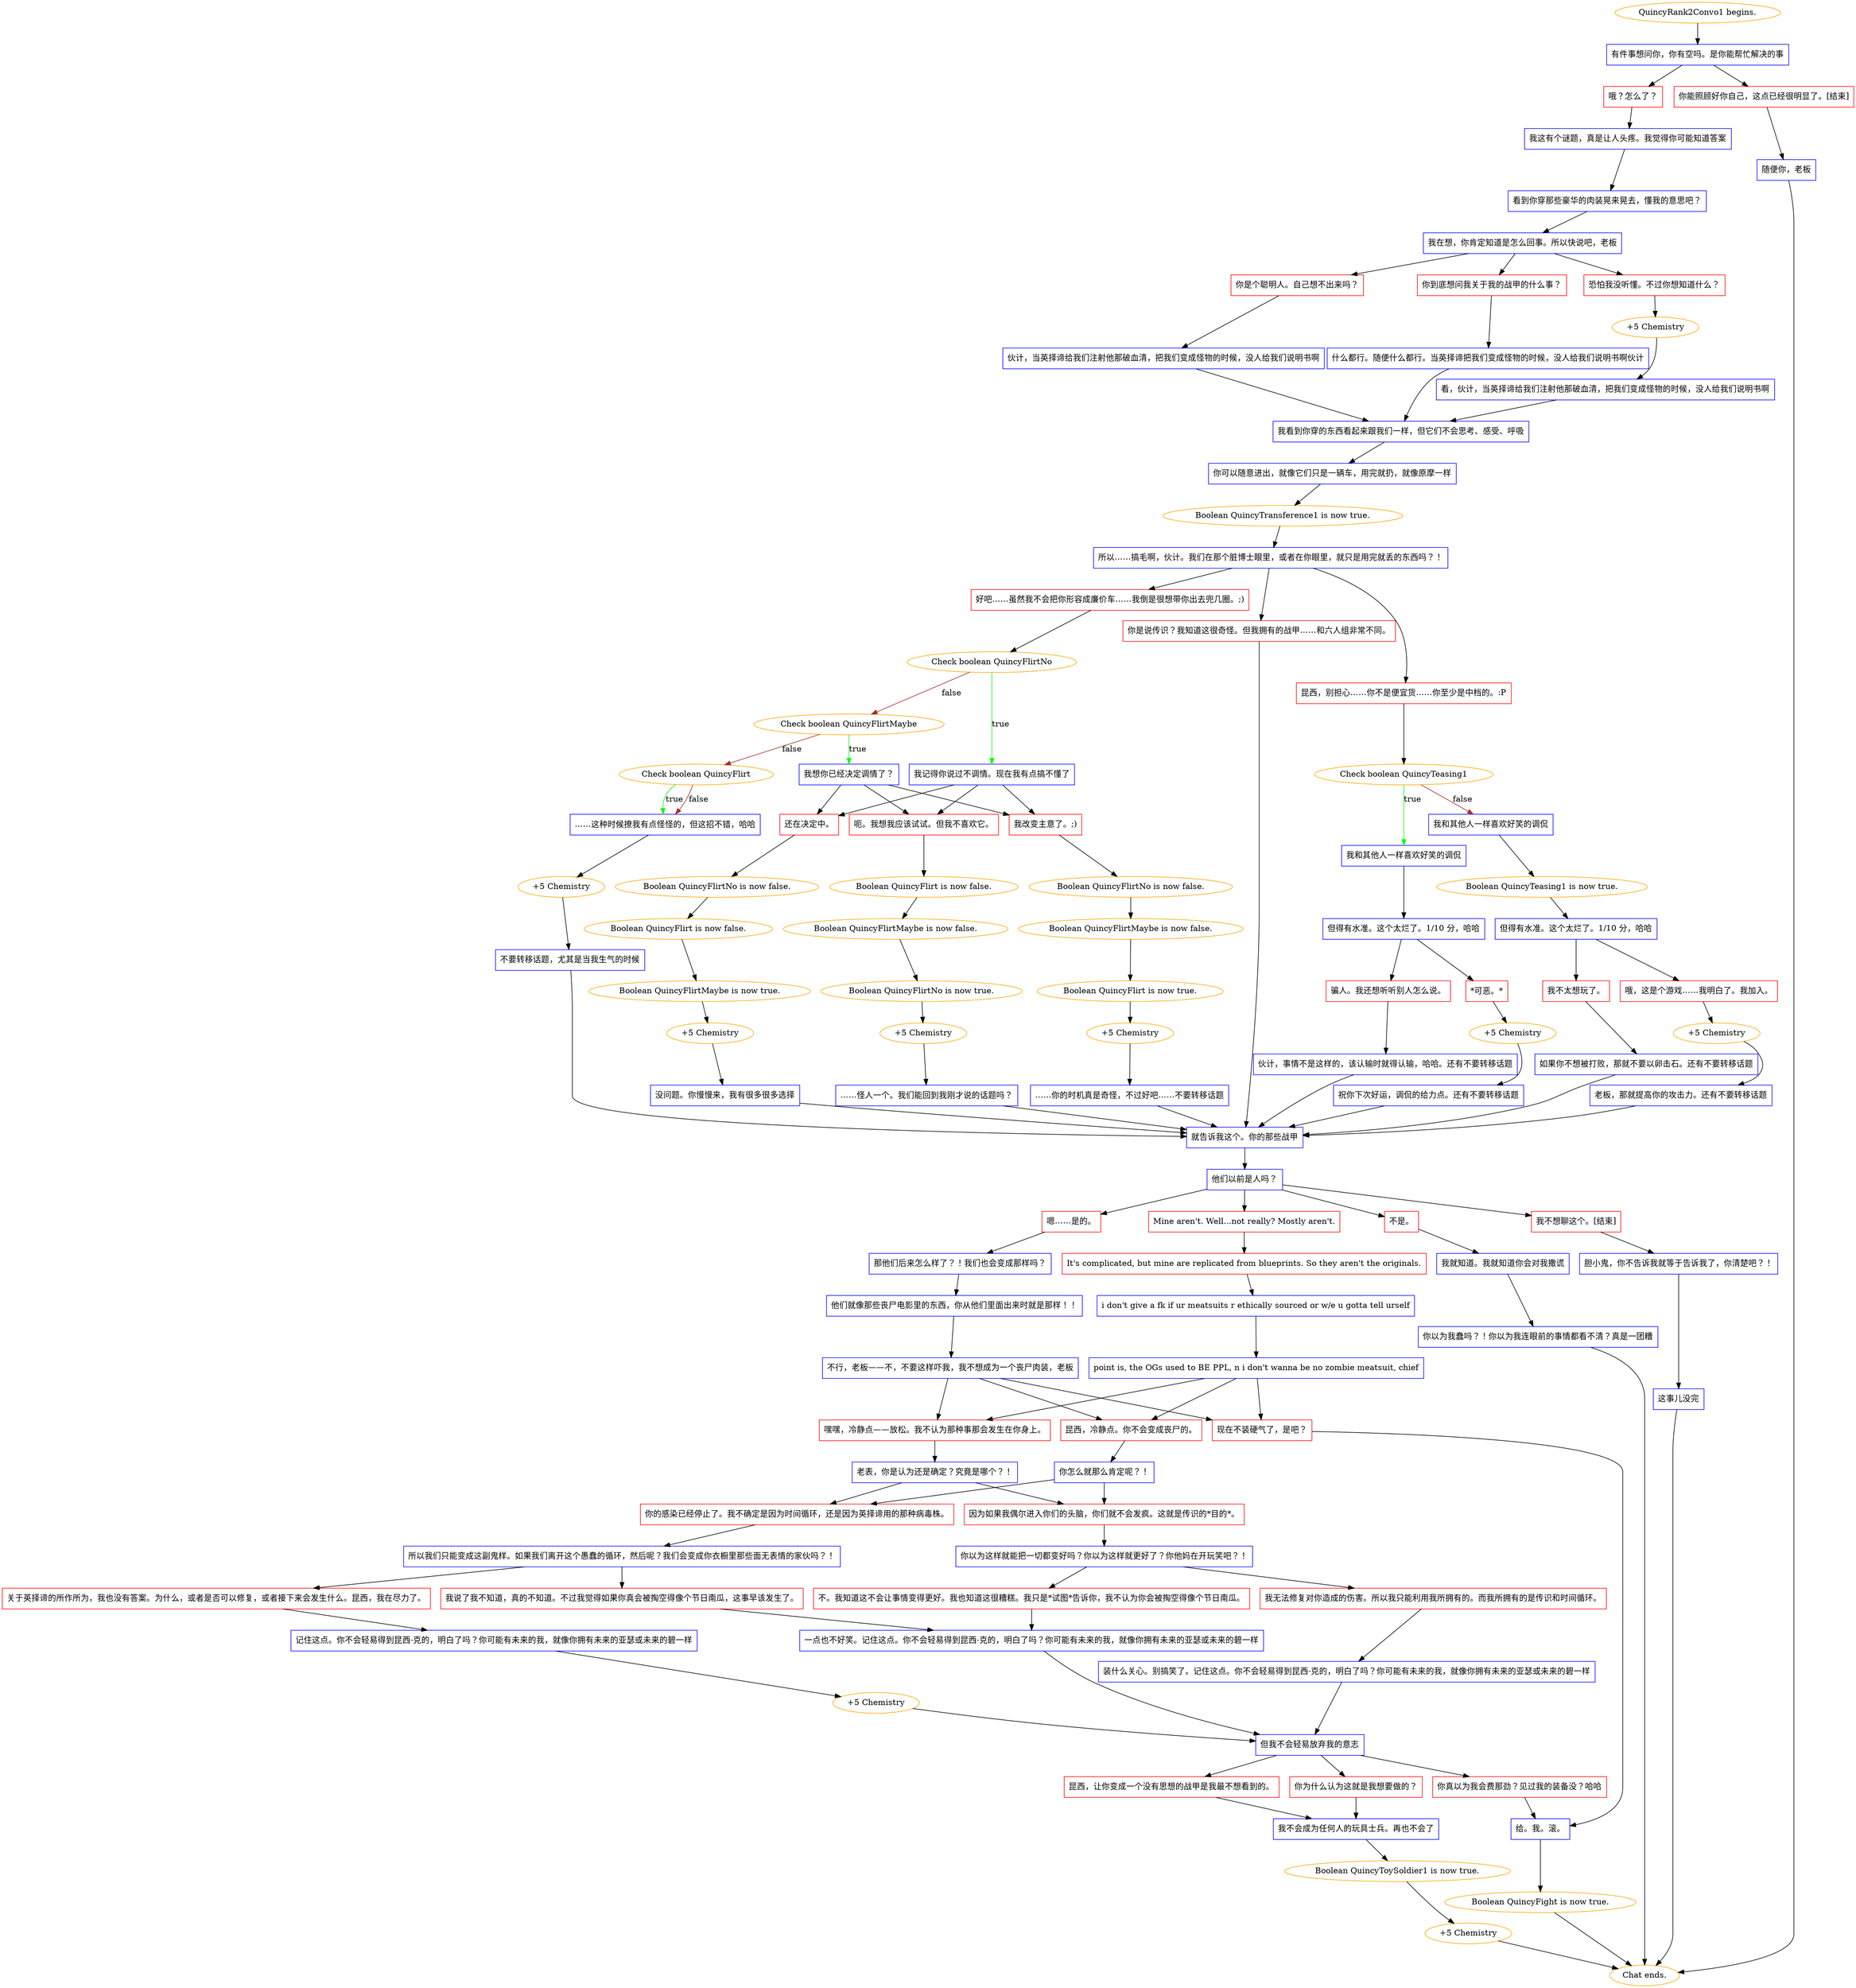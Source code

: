 digraph {
	"QuincyRank2Convo1 begins." [color=orange];
		"QuincyRank2Convo1 begins." -> j2266377522;
	j2266377522 [label="有件事想问你，你有空吗。是你能帮忙解决的事",shape=box,color=blue];
		j2266377522 -> j2993717343;
		j2266377522 -> j1802125894;
	j2993717343 [label="哦？怎么了？",shape=box,color=red];
		j2993717343 -> j3241512179;
	j1802125894 [label="你能照顾好你自己，这点已经很明显了。[结束]",shape=box,color=red];
		j1802125894 -> j2378603164;
	j3241512179 [label="我这有个谜题，真是让人头疼。我觉得你可能知道答案",shape=box,color=blue];
		j3241512179 -> j2724367294;
	j2378603164 [label="随便你，老板",shape=box,color=blue];
		j2378603164 -> "Chat ends.";
	j2724367294 [label="看到你穿那些豪华的肉装晃来晃去，懂我的意思吧？",shape=box,color=blue];
		j2724367294 -> j2842146698;
	"Chat ends." [color=orange];
	j2842146698 [label="我在想，你肯定知道是怎么回事。所以快说吧，老板",shape=box,color=blue];
		j2842146698 -> j3401349466;
		j2842146698 -> j3475743047;
		j2842146698 -> j3562472534;
	j3401349466 [label="你到底想问我关于我的战甲的什么事？",shape=box,color=red];
		j3401349466 -> j1039884788;
	j3475743047 [label="恐怕我没听懂。不过你想知道什么？",shape=box,color=red];
		j3475743047 -> j972237285;
	j3562472534 [label="你是个聪明人。自己想不出来吗？",shape=box,color=red];
		j3562472534 -> j1282008256;
	j1039884788 [label="什么都行。随便什么都行。当英择谛把我们变成怪物的时候，没人给我们说明书啊伙计",shape=box,color=blue];
		j1039884788 -> j3849388181;
	j972237285 [label="+5 Chemistry",color=orange];
		j972237285 -> j792834140;
	j1282008256 [label="伙计，当英择谛给我们注射他那破血清，把我们变成怪物的时候，没人给我们说明书啊",shape=box,color=blue];
		j1282008256 -> j3849388181;
	j3849388181 [label="我看到你穿的东西看起来跟我们一样，但它们不会思考、感受、呼吸",shape=box,color=blue];
		j3849388181 -> j2166480032;
	j792834140 [label="看，伙计，当英择谛给我们注射他那破血清，把我们变成怪物的时候，没人给我们说明书啊",shape=box,color=blue];
		j792834140 -> j3849388181;
	j2166480032 [label="你可以随意进出，就像它们只是一辆车，用完就扔，就像原摩一样",shape=box,color=blue];
		j2166480032 -> j4268897725;
	j4268897725 [label="Boolean QuincyTransference1 is now true.",color=orange];
		j4268897725 -> j3968813580;
	j3968813580 [label="所以……搞毛啊，伙计。我们在那个脏博士眼里，或者在你眼里，就只是用完就丢的东西吗？！",shape=box,color=blue];
		j3968813580 -> j694158257;
		j3968813580 -> j961061315;
		j3968813580 -> j2917648897;
	j694158257 [label="你是说传识？我知道这很奇怪。但我拥有的战甲……和六人组非常不同。",shape=box,color=red];
		j694158257 -> j3215389129;
	j961061315 [label="昆西，别担心……你不是便宜货……你至少是中档的。:P",shape=box,color=red];
		j961061315 -> j1498793659;
	j2917648897 [label="好吧……虽然我不会把你形容成廉价车……我倒是很想带你出去兜几圈。;)",shape=box,color=red];
		j2917648897 -> j3928328293;
	j3215389129 [label="就告诉我这个。你的那些战甲",shape=box,color=blue];
		j3215389129 -> j796556513;
	j1498793659 [label="Check boolean QuincyTeasing1",color=orange];
		j1498793659 -> j1930540605 [label=true,color=green];
		j1498793659 -> j3765537624 [label=false,color=brown];
	j3928328293 [label="Check boolean QuincyFlirtNo",color=orange];
		j3928328293 -> j1160919710 [label=true,color=green];
		j3928328293 -> j499458022 [label=false,color=brown];
	j796556513 [label="他们以前是人吗？",shape=box,color=blue];
		j796556513 -> j672298170;
		j796556513 -> j4039864091;
		j796556513 -> j3834676274;
		j796556513 -> j3016943148;
	j1930540605 [label="我和其他人一样喜欢好笑的调侃",shape=box,color=blue];
		j1930540605 -> j3021387853;
	j3765537624 [label="我和其他人一样喜欢好笑的调侃",shape=box,color=blue];
		j3765537624 -> j1540528352;
	j1160919710 [label="我记得你说过不调情。现在我有点搞不懂了",shape=box,color=blue];
		j1160919710 -> j1755614519;
		j1160919710 -> j3548719291;
		j1160919710 -> j2924080252;
	j499458022 [label="Check boolean QuincyFlirtMaybe",color=orange];
		j499458022 -> j3300152297 [label=true,color=green];
		j499458022 -> j2124350134 [label=false,color=brown];
	j672298170 [label="嗯……是的。",shape=box,color=red];
		j672298170 -> j2756894101;
	j4039864091 [label="Mine aren't. Well...not really? Mostly aren't.",shape=box,color=red];
		j4039864091 -> j2989387800;
	j3834676274 [label="不是。",shape=box,color=red];
		j3834676274 -> j2932441963;
	j3016943148 [label="我不想聊这个。[结束]",shape=box,color=red];
		j3016943148 -> j2447677045;
	j3021387853 [label="但得有水准。这个太烂了。1/10 分，哈哈",shape=box,color=blue];
		j3021387853 -> j655214404;
		j3021387853 -> j2881942321;
	j1540528352 [label="Boolean QuincyTeasing1 is now true.",color=orange];
		j1540528352 -> j3648511242;
	j1755614519 [label="我改变主意了。;)",shape=box,color=red];
		j1755614519 -> j2496157390;
	j3548719291 [label="呃。我想我应该试试。但我不喜欢它。",shape=box,color=red];
		j3548719291 -> j2421411746;
	j2924080252 [label="还在决定中。",shape=box,color=red];
		j2924080252 -> j2434691464;
	j3300152297 [label="我想你已经决定调情了？",shape=box,color=blue];
		j3300152297 -> j1755614519;
		j3300152297 -> j3548719291;
		j3300152297 -> j2924080252;
	j2124350134 [label="Check boolean QuincyFlirt",color=orange];
		j2124350134 -> j3833552188 [label=true,color=green];
		j2124350134 -> j3833552188 [label=false,color=brown];
	j2756894101 [label="那他们后来怎么样了？！我们也会变成那样吗？",shape=box,color=blue];
		j2756894101 -> j662623682;
	j2989387800 [label="It's complicated, but mine are replicated from blueprints. So they aren't the originals.",shape=box,color=red];
		j2989387800 -> j2720175980;
	j2932441963 [label="我就知道。我就知道你会对我撒谎",shape=box,color=blue];
		j2932441963 -> j855312622;
	j2447677045 [label="胆小鬼，你不告诉我就等于告诉我了，你清楚吧？！",shape=box,color=blue];
		j2447677045 -> j3268429759;
	j655214404 [label="*可恶。*",shape=box,color=red];
		j655214404 -> j3651339756;
	j2881942321 [label="骗人。我还想听听别人怎么说。",shape=box,color=red];
		j2881942321 -> j4115697626;
	j3648511242 [label="但得有水准。这个太烂了。1/10 分，哈哈",shape=box,color=blue];
		j3648511242 -> j2203090690;
		j3648511242 -> j1085734873;
	j2496157390 [label="Boolean QuincyFlirtNo is now false.",color=orange];
		j2496157390 -> j1966430107;
	j2421411746 [label="Boolean QuincyFlirt is now false.",color=orange];
		j2421411746 -> j3873225067;
	j2434691464 [label="Boolean QuincyFlirtNo is now false.",color=orange];
		j2434691464 -> j791277437;
	j3833552188 [label="……这种时候撩我有点怪怪的，但这招不错，哈哈",shape=box,color=blue];
		j3833552188 -> j3254614684;
	j662623682 [label="他们就像那些丧尸电影里的东西，你从他们里面出来时就是那样！！",shape=box,color=blue];
		j662623682 -> j2265645378;
	j2720175980 [label="i don't give a fk if ur meatsuits r ethically sourced or w/e u gotta tell urself",shape=box,color=blue];
		j2720175980 -> j3608998159;
	j855312622 [label="你以为我蠢吗？！你以为我连眼前的事情都看不清？真是一团糟",shape=box,color=blue];
		j855312622 -> "Chat ends.";
	j3268429759 [label="这事儿没完",shape=box,color=blue];
		j3268429759 -> "Chat ends.";
	j3651339756 [label="+5 Chemistry",color=orange];
		j3651339756 -> j1321658254;
	j4115697626 [label="伙计，事情不是这样的，该认输时就得认输，哈哈。还有不要转移话题",shape=box,color=blue];
		j4115697626 -> j3215389129;
	j2203090690 [label="我不太想玩了。",shape=box,color=red];
		j2203090690 -> j4055915288;
	j1085734873 [label="哦，这是个游戏……我明白了。我加入。",shape=box,color=red];
		j1085734873 -> j729797498;
	j1966430107 [label="Boolean QuincyFlirtMaybe is now false.",color=orange];
		j1966430107 -> j2011692371;
	j3873225067 [label="Boolean QuincyFlirtMaybe is now false.",color=orange];
		j3873225067 -> j849158664;
	j791277437 [label="Boolean QuincyFlirt is now false.",color=orange];
		j791277437 -> j2249030729;
	j3254614684 [label="+5 Chemistry",color=orange];
		j3254614684 -> j3484001293;
	j2265645378 [label="不行，老板——不，不要这样吓我，我不想成为一个丧尸肉装，老板",shape=box,color=blue];
		j2265645378 -> j2409845392;
		j2265645378 -> j313551872;
		j2265645378 -> j2552752094;
	j3608998159 [label="point is, the OGs used to BE PPL, n i don't wanna be no zombie meatsuit, chief",shape=box,color=blue];
		j3608998159 -> j2409845392;
		j3608998159 -> j313551872;
		j3608998159 -> j2552752094;
	j1321658254 [label="祝你下次好运，调侃的给力点。还有不要转移话题",shape=box,color=blue];
		j1321658254 -> j3215389129;
	j4055915288 [label="如果你不想被打败，那就不要以卵击石。还有不要转移话题",shape=box,color=blue];
		j4055915288 -> j3215389129;
	j729797498 [label="+5 Chemistry",color=orange];
		j729797498 -> j3089138527;
	j2011692371 [label="Boolean QuincyFlirt is now true.",color=orange];
		j2011692371 -> j2028143750;
	j849158664 [label="Boolean QuincyFlirtNo is now true.",color=orange];
		j849158664 -> j4218708744;
	j2249030729 [label="Boolean QuincyFlirtMaybe is now true.",color=orange];
		j2249030729 -> j2718446556;
	j3484001293 [label="不要转移话题，尤其是当我生气的时候",shape=box,color=blue];
		j3484001293 -> j3215389129;
	j2409845392 [label="嘿嘿，冷静点——放松。我不认为那种事那会发生在你身上。",shape=box,color=red];
		j2409845392 -> j3480462784;
	j313551872 [label="昆西，冷静点。你不会变成丧尸的。",shape=box,color=red];
		j313551872 -> j447477104;
	j2552752094 [label="现在不装硬气了，是吧？",shape=box,color=red];
		j2552752094 -> j992698231;
	j3089138527 [label="老板，那就提高你的攻击力。还有不要转移话题",shape=box,color=blue];
		j3089138527 -> j3215389129;
	j2028143750 [label="+5 Chemistry",color=orange];
		j2028143750 -> j2764855374;
	j4218708744 [label="+5 Chemistry",color=orange];
		j4218708744 -> j1744427501;
	j2718446556 [label="+5 Chemistry",color=orange];
		j2718446556 -> j885280595;
	j3480462784 [label="老表，你是认为还是确定？究竟是哪个？！",shape=box,color=blue];
		j3480462784 -> j1261055915;
		j3480462784 -> j2262832904;
	j447477104 [label="你怎么就那么肯定呢？！",shape=box,color=blue];
		j447477104 -> j2262832904;
		j447477104 -> j1261055915;
	j992698231 [label="给。我。滚。",shape=box,color=blue];
		j992698231 -> j3668527937;
	j2764855374 [label="……你的时机真是奇怪，不过好吧……不要转移话题",shape=box,color=blue];
		j2764855374 -> j3215389129;
	j1744427501 [label="……怪人一个。我们能回到我刚才说的话题吗？",shape=box,color=blue];
		j1744427501 -> j3215389129;
	j885280595 [label="没问题。你慢慢来，我有很多很多选择",shape=box,color=blue];
		j885280595 -> j3215389129;
	j1261055915 [label="因为如果我偶尔进入你们的头脑，你们就不会发疯。这就是传识的*目的*。",shape=box,color=red];
		j1261055915 -> j3477751841;
	j2262832904 [label="你的感染已经停止了。我不确定是因为时间循环，还是因为英择谛用的那种病毒株。",shape=box,color=red];
		j2262832904 -> j311024669;
	j3668527937 [label="Boolean QuincyFight is now true.",color=orange];
		j3668527937 -> "Chat ends.";
	j3477751841 [label="你以为这样就能把一切都变好吗？你以为这样就更好了？你他妈在开玩笑吧？！",shape=box,color=blue];
		j3477751841 -> j1246798597;
		j3477751841 -> j2448854652;
	j311024669 [label="所以我们只能变成这副鬼样。如果我们离开这个愚蠢的循环，然后呢？我们会变成你衣橱里那些面无表情的家伙吗？！",shape=box,color=blue];
		j311024669 -> j1235341880;
		j311024669 -> j2243298596;
	j1246798597 [label="不。我知道这不会让事情变得更好。我也知道这很糟糕。我只是*试图*告诉你，我不认为你会被掏空得像个节日南瓜。",shape=box,color=red];
		j1246798597 -> j1909597447;
	j2448854652 [label="我无法修复对你造成的伤害。所以我只能利用我所拥有的。而我所拥有的是传识和时间循环。",shape=box,color=red];
		j2448854652 -> j3206282401;
	j1235341880 [label="关于英择谛的所作所为，我也没有答案。为什么，或者是否可以修复，或者接下来会发生什么。昆西，我在尽力了。",shape=box,color=red];
		j1235341880 -> j4155895882;
	j2243298596 [label="我说了我不知道，真的不知道。不过我觉得如果你真会被掏空得像个节日南瓜，这事早该发生了。",shape=box,color=red];
		j2243298596 -> j1909597447;
	j1909597447 [label="一点也不好笑。记住这点。你不会轻易得到昆西-克的，明白了吗？你可能有未来的我，就像你拥有未来的亚瑟或未来的碧一样",shape=box,color=blue];
		j1909597447 -> j864112018;
	j3206282401 [label="装什么关心。别搞笑了。记住这点。你不会轻易得到昆西-克的，明白了吗？你可能有未来的我，就像你拥有未来的亚瑟或未来的碧一样",shape=box,color=blue];
		j3206282401 -> j864112018;
	j4155895882 [label="记住这点。你不会轻易得到昆西-克的，明白了吗？你可能有未来的我，就像你拥有未来的亚瑟或未来的碧一样",shape=box,color=blue];
		j4155895882 -> j820969088;
	j864112018 [label="但我不会轻易放弃我的意志",shape=box,color=blue];
		j864112018 -> j1306177787;
		j864112018 -> j3641798954;
		j864112018 -> j367005511;
	j820969088 [label="+5 Chemistry",color=orange];
		j820969088 -> j864112018;
	j1306177787 [label="昆西，让你变成一个没有思想的战甲是我最不想看到的。",shape=box,color=red];
		j1306177787 -> j4216247679;
	j3641798954 [label="你为什么认为这就是我想要做的？",shape=box,color=red];
		j3641798954 -> j4216247679;
	j367005511 [label="你真以为我会费那劲？见过我的装备没？哈哈",shape=box,color=red];
		j367005511 -> j992698231;
	j4216247679 [label="我不会成为任何人的玩具士兵。再也不会了",shape=box,color=blue];
		j4216247679 -> j3176020228;
	j3176020228 [label="Boolean QuincyToySoldier1 is now true.",color=orange];
		j3176020228 -> j227430165;
	j227430165 [label="+5 Chemistry",color=orange];
		j227430165 -> "Chat ends.";
}